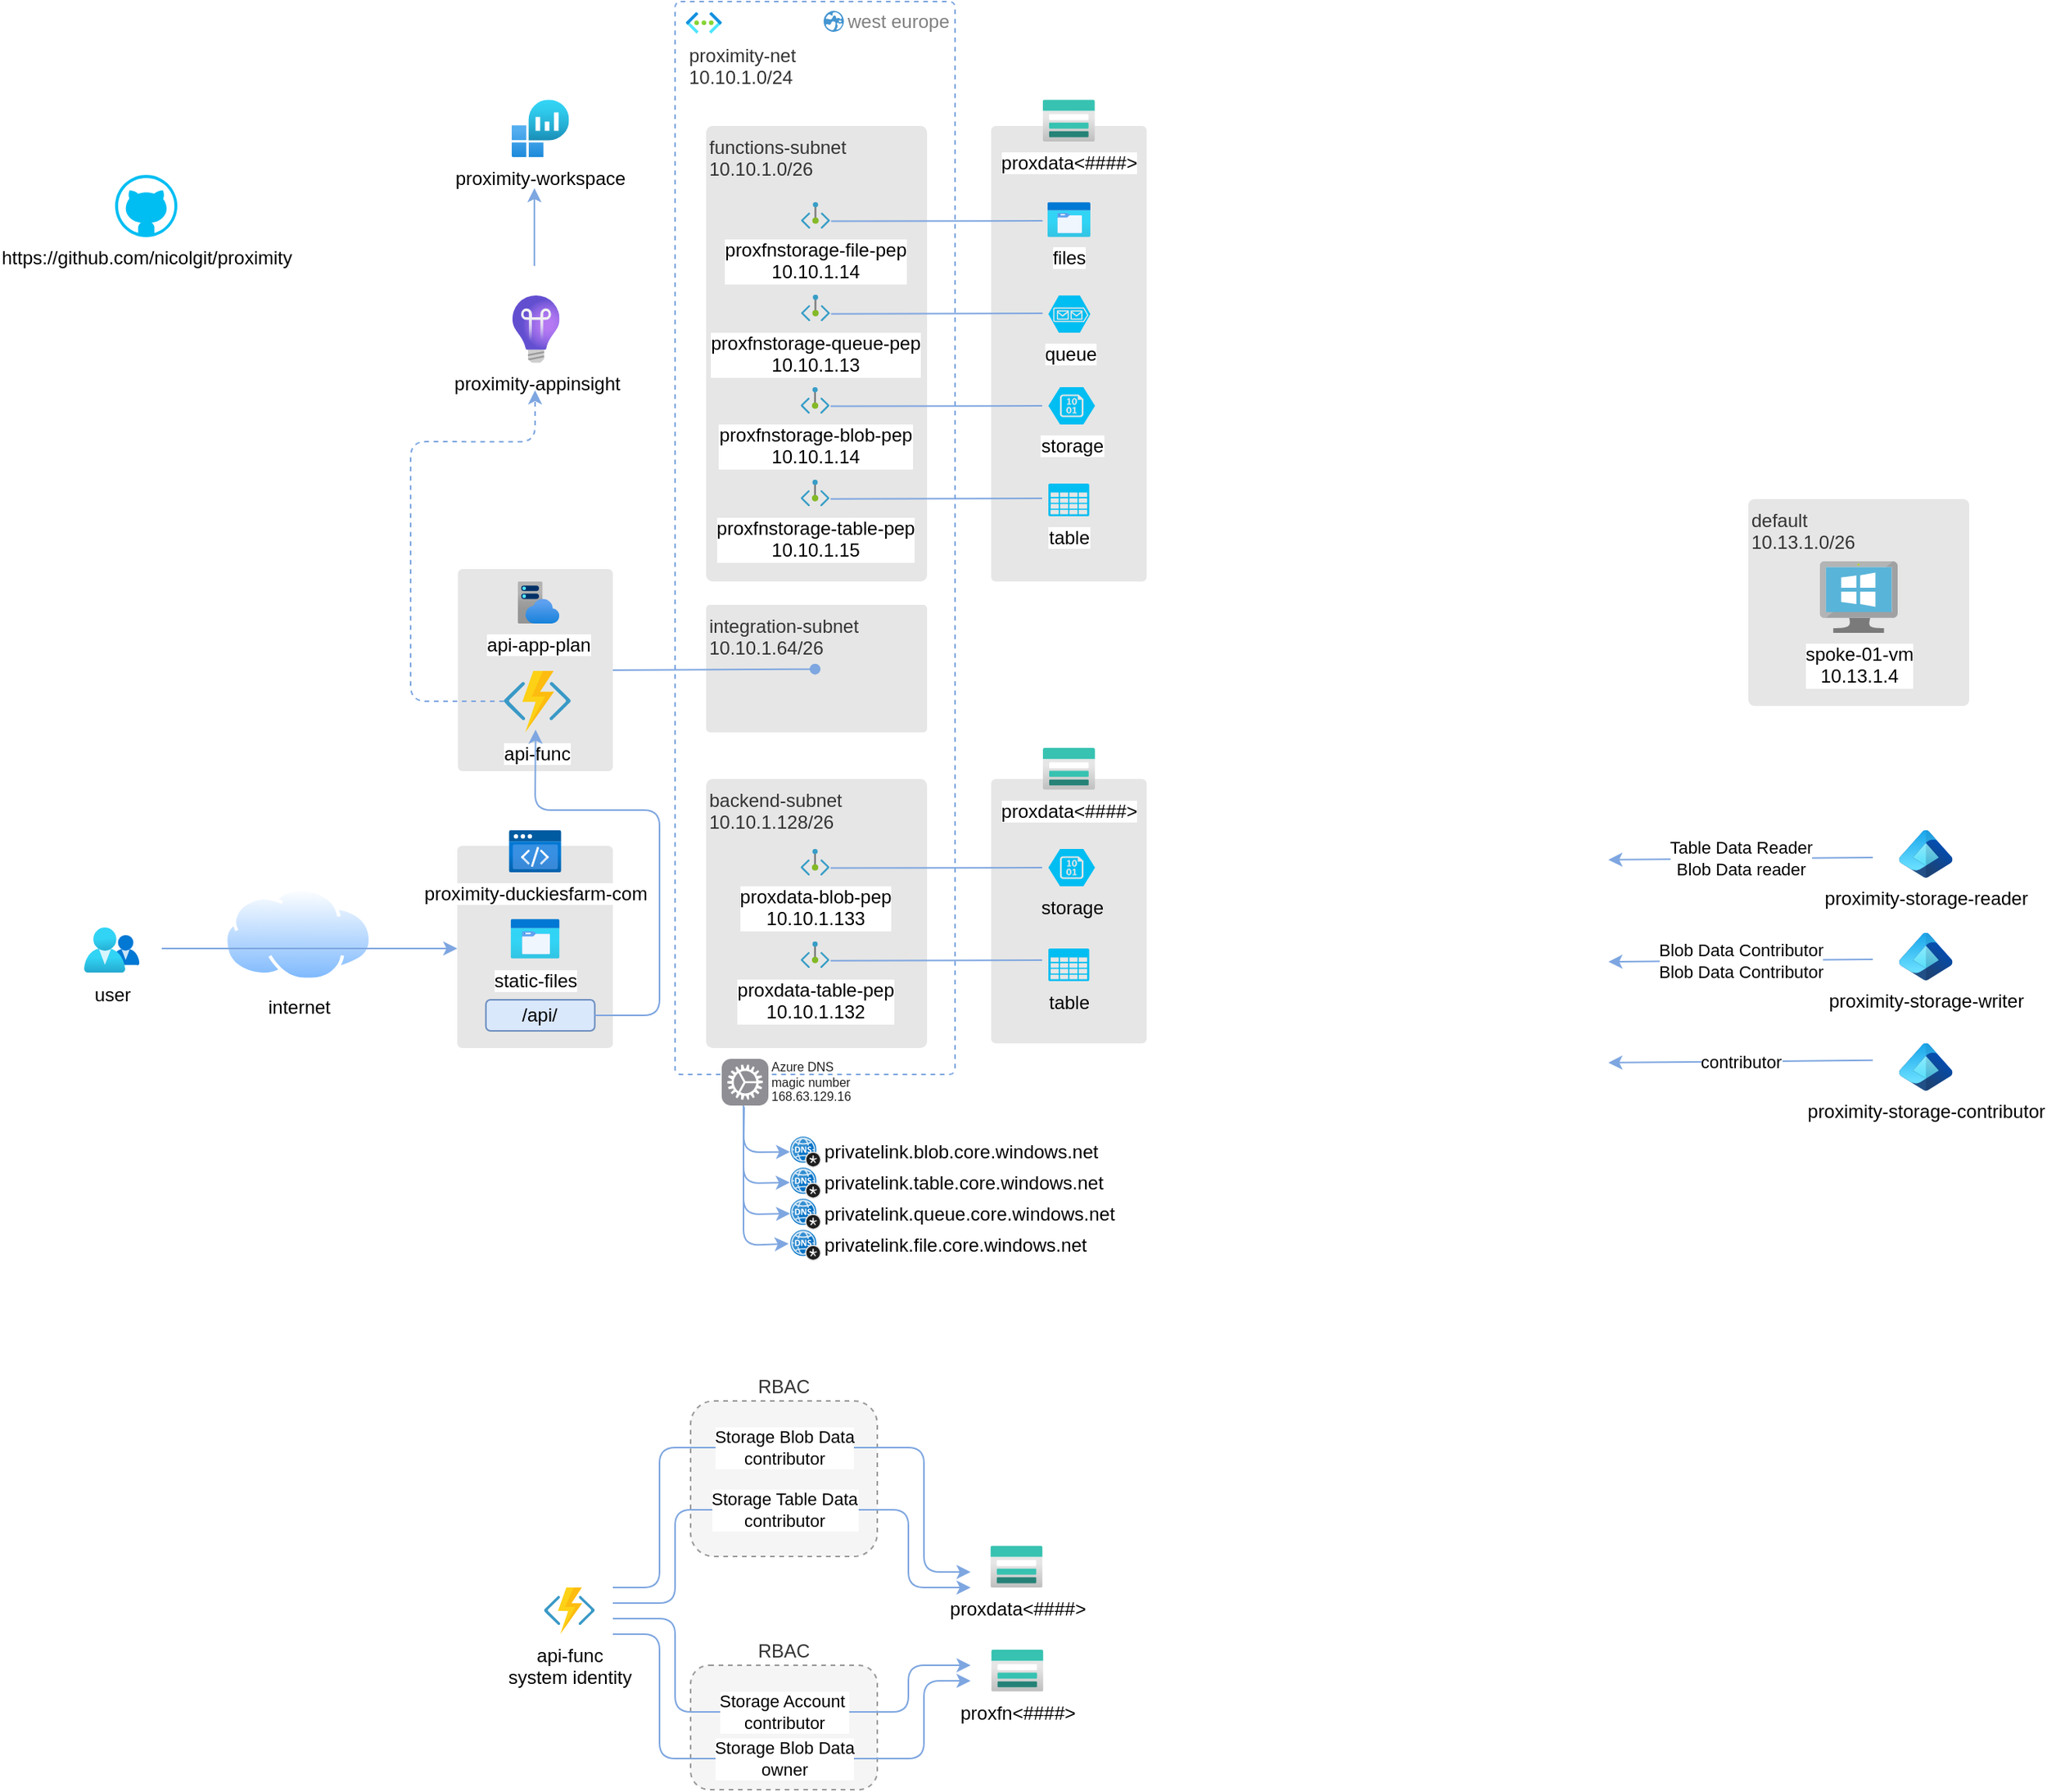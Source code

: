 <mxfile version="28.1.2">
  <diagram name="Page-1" id="o_94vid7xFebRi_YSR5-">
    <mxGraphModel dx="2177" dy="990" grid="1" gridSize="10" guides="1" tooltips="1" connect="1" arrows="1" fold="1" page="1" pageScale="1" pageWidth="827" pageHeight="1169" math="0" shadow="0">
      <root>
        <mxCell id="0" />
        <mxCell id="1" parent="0" />
        <mxCell id="HgoxtP_zVUr5RUEpUTKT-10" value="RBAC" style="rounded=1;whiteSpace=wrap;html=1;labelPosition=center;verticalLabelPosition=top;align=center;verticalAlign=bottom;fillColor=#f5f5f5;fontColor=#333333;strokeColor=#999999;dashed=1;" vertex="1" parent="1">
          <mxGeometry x="340" y="900" width="120" height="100" as="geometry" />
        </mxCell>
        <mxCell id="iYKLwUi34a5PwU0SG7X0-5" value="" style="rounded=1;whiteSpace=wrap;html=1;fontSize=12;arcSize=3;strokeColor=none;fillColor=#E6E6E6;align=left;verticalAlign=top;fontColor=#333333;fontFamily=Helvetica;" parent="1" vertex="1">
          <mxGeometry x="533.19" y="500" width="100" height="170" as="geometry" />
        </mxCell>
        <mxCell id="TZj7A_iM_BkXJGJBP_RB-16" value="" style="rounded=1;whiteSpace=wrap;html=1;fontSize=12;arcSize=3;strokeColor=none;fillColor=#E6E6E6;align=left;verticalAlign=top;fontColor=#333333;fontFamily=Helvetica;" parent="1" vertex="1">
          <mxGeometry x="190" y="543" width="100" height="130" as="geometry" />
        </mxCell>
        <mxCell id="TZj7A_iM_BkXJGJBP_RB-13" value="" style="rounded=1;whiteSpace=wrap;html=1;fontSize=12;arcSize=3;strokeColor=none;fillColor=#E6E6E6;align=left;verticalAlign=top;fontColor=#333333;fontFamily=Helvetica;" parent="1" vertex="1">
          <mxGeometry x="190.38" y="365" width="99.62" height="130" as="geometry" />
        </mxCell>
        <mxCell id="TZj7A_iM_BkXJGJBP_RB-2" value="" style="rounded=1;whiteSpace=wrap;html=1;fontSize=16;dashed=1;strokeColor=#7EA6E0;arcSize=2;fontFamily=Helvetica;" parent="1" vertex="1">
          <mxGeometry x="330" width="180" height="690" as="geometry" />
        </mxCell>
        <mxCell id="TZj7A_iM_BkXJGJBP_RB-3" value="proximity-net&lt;br&gt;10.10.1.0/24" style="aspect=fixed;html=1;points=[];align=left;image;fontSize=12;image=img/lib/azure2/networking/Virtual_Networks.svg;fontColor=#333333;fontFamily=Helvetica;" parent="1" vertex="1">
          <mxGeometry x="337" y="6.77" width="23" height="13.73" as="geometry" />
        </mxCell>
        <mxCell id="TZj7A_iM_BkXJGJBP_RB-4" value="functions-subnet&lt;br&gt;10.10.1.0/26" style="rounded=1;whiteSpace=wrap;html=1;fontSize=12;arcSize=3;strokeColor=none;fillColor=#E6E6E6;align=left;verticalAlign=top;fontColor=#333333;fontFamily=Helvetica;" parent="1" vertex="1">
          <mxGeometry x="350" y="80" width="142" height="293" as="geometry" />
        </mxCell>
        <mxCell id="TZj7A_iM_BkXJGJBP_RB-5" value="" style="group;fontFamily=Helvetica;" parent="1" vertex="1" connectable="0">
          <mxGeometry x="1020" y="320" width="142" height="133" as="geometry" />
        </mxCell>
        <mxCell id="TZj7A_iM_BkXJGJBP_RB-6" value="default&lt;br&gt;10.13.1.0/26" style="rounded=1;whiteSpace=wrap;html=1;fontSize=12;arcSize=3;strokeColor=none;fillColor=#E6E6E6;fontColor=#333333;align=left;verticalAlign=top;fontFamily=Helvetica;" parent="TZj7A_iM_BkXJGJBP_RB-5" vertex="1">
          <mxGeometry width="142" height="133" as="geometry" />
        </mxCell>
        <mxCell id="TZj7A_iM_BkXJGJBP_RB-7" value="spoke-01-vm&lt;br&gt;10.13.1.4" style="image;sketch=0;aspect=fixed;html=1;points=[];align=center;fontSize=12;image=img/lib/mscae/VirtualMachineWindows.svg;fontFamily=Helvetica;" parent="TZj7A_iM_BkXJGJBP_RB-5" vertex="1">
          <mxGeometry x="46" y="40" width="50" height="46" as="geometry" />
        </mxCell>
        <mxCell id="TZj7A_iM_BkXJGJBP_RB-8" value="west europe" style="shadow=0;dashed=0;html=1;strokeColor=none;fillColor=#4495D1;labelPosition=right;verticalLabelPosition=middle;verticalAlign=middle;align=left;outlineConnect=0;shape=mxgraph.veeam.globe;fontSize=12;fontColor=#808080;direction=south;rotation=0;fontFamily=Helvetica;" parent="1" vertex="1">
          <mxGeometry x="425.5" y="6.0" width="13" height="13.5" as="geometry" />
        </mxCell>
        <mxCell id="TZj7A_iM_BkXJGJBP_RB-9" value="integration-subnet&lt;br&gt;10.10.1.64/26" style="rounded=1;whiteSpace=wrap;html=1;fontSize=12;arcSize=3;strokeColor=none;fillColor=#E6E6E6;align=left;verticalAlign=top;fontColor=#333333;fontFamily=Helvetica;" parent="1" vertex="1">
          <mxGeometry x="350" y="388" width="142" height="82" as="geometry" />
        </mxCell>
        <mxCell id="TZj7A_iM_BkXJGJBP_RB-10" value="backend-subnet&lt;br&gt;10.10.1.128/26" style="rounded=1;whiteSpace=wrap;html=1;fontSize=12;arcSize=3;strokeColor=none;fillColor=#E6E6E6;align=left;verticalAlign=top;fontColor=#333333;fontFamily=Helvetica;" parent="1" vertex="1">
          <mxGeometry x="350" y="500" width="142" height="173" as="geometry" />
        </mxCell>
        <mxCell id="TZj7A_iM_BkXJGJBP_RB-11" value="api-func" style="image;sketch=0;aspect=fixed;html=1;points=[];align=center;fontSize=12;image=img/lib/mscae/Functions.svg;" parent="1" vertex="1">
          <mxGeometry x="220" y="430.5" width="42.93" height="39.5" as="geometry" />
        </mxCell>
        <mxCell id="TZj7A_iM_BkXJGJBP_RB-12" value="api-app-plan" style="image;aspect=fixed;html=1;points=[];align=center;fontSize=12;image=img/lib/azure2/app_services/App_Service_Plans.svg;" parent="1" vertex="1">
          <mxGeometry x="228.73" y="373" width="27" height="27" as="geometry" />
        </mxCell>
        <mxCell id="TZj7A_iM_BkXJGJBP_RB-15" value="proximity-duckiesfarm-com" style="image;aspect=fixed;html=1;points=[];align=center;fontSize=12;image=img/lib/azure2/preview/Static_Apps.svg;" parent="1" vertex="1">
          <mxGeometry x="223.13" y="533" width="33.75" height="27" as="geometry" />
        </mxCell>
        <mxCell id="TZj7A_iM_BkXJGJBP_RB-17" value="static-files" style="image;aspect=fixed;html=1;points=[];align=center;fontSize=12;image=img/lib/azure2/general/Storage_Azure_Files.svg;" parent="1" vertex="1">
          <mxGeometry x="224.28" y="590" width="31.45" height="25.56" as="geometry" />
        </mxCell>
        <mxCell id="TZj7A_iM_BkXJGJBP_RB-18" value="/api/" style="rounded=1;whiteSpace=wrap;html=1;fillColor=#dae8fc;strokeColor=#6c8ebf;" parent="1" vertex="1">
          <mxGeometry x="208.37" y="642" width="70" height="20" as="geometry" />
        </mxCell>
        <mxCell id="TZj7A_iM_BkXJGJBP_RB-19" value="internet" style="image;aspect=fixed;perimeter=ellipsePerimeter;html=1;align=center;shadow=0;dashed=0;spacingTop=3;image=img/lib/active_directory/internet_cloud.svg;" parent="1" vertex="1">
          <mxGeometry x="40" y="570" width="95.24" height="60" as="geometry" />
        </mxCell>
        <mxCell id="TZj7A_iM_BkXJGJBP_RB-20" value="" style="endArrow=classic;html=1;rounded=1;curved=0;strokeColor=#7EA6E0;" parent="1" edge="1">
          <mxGeometry width="50" height="50" relative="1" as="geometry">
            <mxPoint y="609" as="sourcePoint" />
            <mxPoint x="190" y="609" as="targetPoint" />
            <Array as="points" />
          </mxGeometry>
        </mxCell>
        <mxCell id="TZj7A_iM_BkXJGJBP_RB-21" value="user" style="image;aspect=fixed;html=1;points=[];align=center;fontSize=12;image=img/lib/azure2/management_governance/My_Customers.svg;" parent="1" vertex="1">
          <mxGeometry x="-50" y="595.56" width="35.73" height="29" as="geometry" />
        </mxCell>
        <mxCell id="TZj7A_iM_BkXJGJBP_RB-24" value="" style="endArrow=oval;html=1;rounded=1;curved=0;strokeColor=#7EA6E0;exitX=1;exitY=0.5;exitDx=0;exitDy=0;endFill=1;entryX=0.493;entryY=0.504;entryDx=0;entryDy=0;entryPerimeter=0;" parent="1" source="TZj7A_iM_BkXJGJBP_RB-13" target="TZj7A_iM_BkXJGJBP_RB-9" edge="1">
          <mxGeometry width="50" height="50" relative="1" as="geometry">
            <mxPoint x="170" y="510" as="sourcePoint" />
            <mxPoint x="350" y="455" as="targetPoint" />
            <Array as="points" />
          </mxGeometry>
        </mxCell>
        <mxCell id="TZj7A_iM_BkXJGJBP_RB-26" value="" style="endArrow=classic;html=1;rounded=1;entryX=0.474;entryY=0.956;entryDx=0;entryDy=0;entryPerimeter=0;curved=0;strokeColor=#7EA6E0;exitX=1;exitY=0.5;exitDx=0;exitDy=0;" parent="1" source="TZj7A_iM_BkXJGJBP_RB-18" target="TZj7A_iM_BkXJGJBP_RB-11" edge="1">
          <mxGeometry width="50" height="50" relative="1" as="geometry">
            <mxPoint x="240" y="330" as="sourcePoint" />
            <mxPoint x="275" y="300" as="targetPoint" />
            <Array as="points">
              <mxPoint x="320" y="652" />
              <mxPoint x="320" y="520" />
              <mxPoint x="240" y="520" />
            </Array>
          </mxGeometry>
        </mxCell>
        <mxCell id="iYKLwUi34a5PwU0SG7X0-1" value="table" style="verticalLabelPosition=bottom;html=1;verticalAlign=top;align=center;strokeColor=none;fillColor=#00BEF2;shape=mxgraph.azure.storage;pointerEvents=1;" parent="1" vertex="1">
          <mxGeometry x="570" y="609" width="26.25" height="21" as="geometry" />
        </mxCell>
        <mxCell id="iYKLwUi34a5PwU0SG7X0-2" value="storage" style="verticalLabelPosition=bottom;html=1;verticalAlign=top;align=center;strokeColor=none;fillColor=#00BEF2;shape=mxgraph.azure.storage_blob;" parent="1" vertex="1">
          <mxGeometry x="570" y="545" width="30" height="24" as="geometry" />
        </mxCell>
        <mxCell id="iYKLwUi34a5PwU0SG7X0-3" value="proxdata&amp;lt;####&amp;gt;" style="image;aspect=fixed;html=1;points=[];align=center;fontSize=12;image=img/lib/azure2/storage/Storage_Accounts.svg;" parent="1" vertex="1">
          <mxGeometry x="566.38" y="480" width="33.62" height="26.9" as="geometry" />
        </mxCell>
        <mxCell id="iYKLwUi34a5PwU0SG7X0-4" value="&lt;div&gt;proxdata-blob-pep&lt;/div&gt;&lt;div&gt;10.10.1.133&lt;/div&gt;" style="image;aspect=fixed;html=1;points=[];align=center;fontSize=12;image=img/lib/azure2/networking/Private_Endpoint.svg;" parent="1" vertex="1">
          <mxGeometry x="410.73" y="545" width="18.54" height="17" as="geometry" />
        </mxCell>
        <mxCell id="iYKLwUi34a5PwU0SG7X0-7" value="" style="endArrow=none;html=1;rounded=1;curved=0;strokeColor=#7EA6E0;exitX=0.493;exitY=0.451;exitDx=0;exitDy=0;endFill=0;exitPerimeter=0;" parent="1" edge="1">
          <mxGeometry width="50" height="50" relative="1" as="geometry">
            <mxPoint x="429.996" y="557.273" as="sourcePoint" />
            <mxPoint x="566" y="557" as="targetPoint" />
            <Array as="points" />
          </mxGeometry>
        </mxCell>
        <mxCell id="iYKLwUi34a5PwU0SG7X0-8" value="&lt;div&gt;&lt;span style=&quot;background-color: light-dark(#ffffff, var(--ge-dark-color, #121212)); color: light-dark(rgb(0, 0, 0), rgb(255, 255, 255));&quot;&gt;proxdata-table-pep&lt;/span&gt;&lt;/div&gt;&lt;div&gt;10.10.1.132&lt;/div&gt;" style="image;aspect=fixed;html=1;points=[];align=center;fontSize=12;image=img/lib/azure2/networking/Private_Endpoint.svg;" parent="1" vertex="1">
          <mxGeometry x="410.73" y="604.56" width="18.54" height="17" as="geometry" />
        </mxCell>
        <mxCell id="iYKLwUi34a5PwU0SG7X0-9" value="" style="endArrow=none;html=1;rounded=1;curved=0;strokeColor=#7EA6E0;exitX=0.493;exitY=0.451;exitDx=0;exitDy=0;endFill=0;exitPerimeter=0;" parent="1" edge="1">
          <mxGeometry width="50" height="50" relative="1" as="geometry">
            <mxPoint x="429.996" y="616.833" as="sourcePoint" />
            <mxPoint x="566" y="616.56" as="targetPoint" />
            <Array as="points" />
          </mxGeometry>
        </mxCell>
        <mxCell id="iYKLwUi34a5PwU0SG7X0-10" value="&lt;div&gt;&lt;span style=&quot;background-color: transparent; color: light-dark(rgb(0, 0, 0), rgb(255, 255, 255));&quot;&gt;https://github.com/nicolgit/proximity&lt;/span&gt;&lt;/div&gt;" style="verticalLabelPosition=bottom;html=1;verticalAlign=top;align=center;strokeColor=none;fillColor=#00BEF2;shape=mxgraph.azure.github_code;pointerEvents=1;labelPosition=center;" parent="1" vertex="1">
          <mxGeometry x="-30.0" y="111.44" width="40" height="40" as="geometry" />
        </mxCell>
        <mxCell id="GV5Pj42Ep5QnTts1L2Bw-1" value="" style="rounded=1;whiteSpace=wrap;html=1;fontSize=12;arcSize=3;strokeColor=none;fillColor=#E6E6E6;align=left;verticalAlign=top;fontColor=#333333;fontFamily=Helvetica;" parent="1" vertex="1">
          <mxGeometry x="533.19" y="80" width="100" height="293" as="geometry" />
        </mxCell>
        <mxCell id="GV5Pj42Ep5QnTts1L2Bw-2" value="table" style="verticalLabelPosition=bottom;html=1;verticalAlign=top;align=center;strokeColor=none;fillColor=#00BEF2;shape=mxgraph.azure.storage;pointerEvents=1;labelBackgroundColor=default;" parent="1" vertex="1">
          <mxGeometry x="570" y="310" width="26.25" height="21" as="geometry" />
        </mxCell>
        <mxCell id="GV5Pj42Ep5QnTts1L2Bw-3" value="storage" style="verticalLabelPosition=bottom;html=1;verticalAlign=top;align=center;strokeColor=none;fillColor=#00BEF2;shape=mxgraph.azure.storage_blob;labelBackgroundColor=default;" parent="1" vertex="1">
          <mxGeometry x="570" y="248" width="30" height="24" as="geometry" />
        </mxCell>
        <mxCell id="GV5Pj42Ep5QnTts1L2Bw-4" value="proxdata&amp;lt;####&amp;gt;" style="image;aspect=fixed;html=1;points=[];align=center;fontSize=12;image=img/lib/azure2/storage/Storage_Accounts.svg;" parent="1" vertex="1">
          <mxGeometry x="566.31" y="63.1" width="33.62" height="26.9" as="geometry" />
        </mxCell>
        <mxCell id="GV5Pj42Ep5QnTts1L2Bw-5" value="&lt;div&gt;proxfnstorage-blob-pep&lt;/div&gt;&lt;div&gt;10.10.1.14&lt;/div&gt;" style="image;aspect=fixed;html=1;points=[];align=center;fontSize=12;image=img/lib/azure2/networking/Private_Endpoint.svg;" parent="1" vertex="1">
          <mxGeometry x="410.73" y="248" width="18.54" height="17" as="geometry" />
        </mxCell>
        <mxCell id="GV5Pj42Ep5QnTts1L2Bw-6" value="" style="endArrow=none;html=1;rounded=1;curved=0;strokeColor=#7EA6E0;exitX=0.493;exitY=0.451;exitDx=0;exitDy=0;endFill=0;exitPerimeter=0;" parent="1" edge="1">
          <mxGeometry width="50" height="50" relative="1" as="geometry">
            <mxPoint x="429.996" y="260.273" as="sourcePoint" />
            <mxPoint x="566" y="260" as="targetPoint" />
            <Array as="points" />
          </mxGeometry>
        </mxCell>
        <mxCell id="GV5Pj42Ep5QnTts1L2Bw-7" value="&lt;div&gt;&lt;span style=&quot;background-color: light-dark(#ffffff, var(--ge-dark-color, #121212)); color: light-dark(rgb(0, 0, 0), rgb(255, 255, 255));&quot;&gt;proxfnstorage-table-pep&lt;/span&gt;&lt;/div&gt;&lt;div&gt;10.10.1.15&lt;/div&gt;" style="image;aspect=fixed;html=1;points=[];align=center;fontSize=12;image=img/lib/azure2/networking/Private_Endpoint.svg;" parent="1" vertex="1">
          <mxGeometry x="410.73" y="307.56" width="18.54" height="17" as="geometry" />
        </mxCell>
        <mxCell id="GV5Pj42Ep5QnTts1L2Bw-8" value="" style="endArrow=none;html=1;rounded=1;curved=0;strokeColor=#7EA6E0;exitX=0.493;exitY=0.451;exitDx=0;exitDy=0;endFill=0;exitPerimeter=0;" parent="1" edge="1">
          <mxGeometry width="50" height="50" relative="1" as="geometry">
            <mxPoint x="429.996" y="319.833" as="sourcePoint" />
            <mxPoint x="566" y="319.56" as="targetPoint" />
            <Array as="points" />
          </mxGeometry>
        </mxCell>
        <mxCell id="GV5Pj42Ep5QnTts1L2Bw-9" value="queue" style="verticalLabelPosition=bottom;html=1;verticalAlign=top;align=center;strokeColor=none;fillColor=#00BEF2;shape=mxgraph.azure.storage_queue;labelBackgroundColor=default;" parent="1" vertex="1">
          <mxGeometry x="570" y="189" width="27" height="24" as="geometry" />
        </mxCell>
        <mxCell id="GV5Pj42Ep5QnTts1L2Bw-10" value="files" style="image;aspect=fixed;html=1;points=[];align=center;fontSize=12;image=img/lib/azure2/general/Storage_Azure_Files.svg;" parent="1" vertex="1">
          <mxGeometry x="569.38" y="129" width="27.62" height="22.44" as="geometry" />
        </mxCell>
        <mxCell id="GV5Pj42Ep5QnTts1L2Bw-12" value="&lt;div&gt;proxfnstorage-file-pep&lt;/div&gt;&lt;div&gt;10.10.1.14&lt;/div&gt;" style="image;aspect=fixed;html=1;points=[];align=center;fontSize=12;image=img/lib/azure2/networking/Private_Endpoint.svg;" parent="1" vertex="1">
          <mxGeometry x="411" y="129" width="18.54" height="17" as="geometry" />
        </mxCell>
        <mxCell id="GV5Pj42Ep5QnTts1L2Bw-13" value="" style="endArrow=none;html=1;rounded=1;curved=0;strokeColor=#7EA6E0;exitX=0.493;exitY=0.451;exitDx=0;exitDy=0;endFill=0;exitPerimeter=0;" parent="1" edge="1">
          <mxGeometry width="50" height="50" relative="1" as="geometry">
            <mxPoint x="430.266" y="141.273" as="sourcePoint" />
            <mxPoint x="566.27" y="141" as="targetPoint" />
            <Array as="points" />
          </mxGeometry>
        </mxCell>
        <mxCell id="GV5Pj42Ep5QnTts1L2Bw-14" value="&lt;div&gt;&lt;span style=&quot;background-color: light-dark(#ffffff, var(--ge-dark-color, #121212)); color: light-dark(rgb(0, 0, 0), rgb(255, 255, 255));&quot;&gt;proxfnstorage-queue-pep&lt;/span&gt;&lt;/div&gt;&lt;div&gt;10.10.1.13&lt;/div&gt;" style="image;aspect=fixed;html=1;points=[];align=center;fontSize=12;image=img/lib/azure2/networking/Private_Endpoint.svg;" parent="1" vertex="1">
          <mxGeometry x="411" y="188.56" width="18.54" height="17" as="geometry" />
        </mxCell>
        <mxCell id="GV5Pj42Ep5QnTts1L2Bw-15" value="" style="endArrow=none;html=1;rounded=1;curved=0;strokeColor=#7EA6E0;exitX=0.493;exitY=0.451;exitDx=0;exitDy=0;endFill=0;exitPerimeter=0;" parent="1" edge="1">
          <mxGeometry width="50" height="50" relative="1" as="geometry">
            <mxPoint x="430.266" y="200.833" as="sourcePoint" />
            <mxPoint x="566.27" y="200.56" as="targetPoint" />
            <Array as="points" />
          </mxGeometry>
        </mxCell>
        <mxCell id="GV5Pj42Ep5QnTts1L2Bw-16" value="privatelink.blob.core.windows.net" style="image;sketch=0;aspect=fixed;html=1;points=[];align=left;fontSize=12;image=img/lib/mscae/DNS_Private_Zones.svg;labelPosition=right;verticalLabelPosition=middle;verticalAlign=middle;" parent="1" vertex="1">
          <mxGeometry x="404" y="730" width="20" height="20" as="geometry" />
        </mxCell>
        <mxCell id="GV5Pj42Ep5QnTts1L2Bw-17" value="Azure DNS magic number&lt;div&gt;168.63.129.16&lt;/div&gt;" style="html=1;strokeWidth=1;shadow=0;dashed=0;shape=mxgraph.ios7.misc.settings;fillColor=#8F8E94;strokeColor=none;buttonText=;strokeColor2=#222222;fontColor=#222222;fontSize=8;verticalLabelPosition=middle;verticalAlign=middle;align=left;sketch=0;labelPosition=right;whiteSpace=wrap;" parent="1" vertex="1">
          <mxGeometry x="360" y="680" width="30" height="30" as="geometry" />
        </mxCell>
        <mxCell id="GV5Pj42Ep5QnTts1L2Bw-18" value="privatelink.table.core.windows.net" style="image;sketch=0;aspect=fixed;html=1;points=[];align=left;fontSize=12;image=img/lib/mscae/DNS_Private_Zones.svg;labelPosition=right;verticalLabelPosition=middle;verticalAlign=middle;" parent="1" vertex="1">
          <mxGeometry x="404" y="750" width="20" height="20" as="geometry" />
        </mxCell>
        <mxCell id="GV5Pj42Ep5QnTts1L2Bw-19" value="privatelink.queue.core.windows.net" style="image;sketch=0;aspect=fixed;html=1;points=[];align=left;fontSize=12;image=img/lib/mscae/DNS_Private_Zones.svg;labelPosition=right;verticalLabelPosition=middle;verticalAlign=middle;" parent="1" vertex="1">
          <mxGeometry x="404" y="770" width="20" height="20" as="geometry" />
        </mxCell>
        <mxCell id="GV5Pj42Ep5QnTts1L2Bw-20" value="privatelink.file.core.windows.net" style="image;sketch=0;aspect=fixed;html=1;points=[];align=left;fontSize=12;image=img/lib/mscae/DNS_Private_Zones.svg;labelPosition=right;verticalLabelPosition=middle;verticalAlign=middle;" parent="1" vertex="1">
          <mxGeometry x="404" y="790" width="20" height="20" as="geometry" />
        </mxCell>
        <mxCell id="GV5Pj42Ep5QnTts1L2Bw-21" value="" style="endArrow=classic;html=1;rounded=1;curved=0;strokeColor=#7EA6E0;exitX=0.48;exitY=1.031;exitDx=0;exitDy=0;exitPerimeter=0;entryX=-0.002;entryY=0.491;entryDx=0;entryDy=0;entryPerimeter=0;" parent="1" source="GV5Pj42Ep5QnTts1L2Bw-17" target="GV5Pj42Ep5QnTts1L2Bw-16" edge="1">
          <mxGeometry width="50" height="50" relative="1" as="geometry">
            <mxPoint x="478" y="874" as="sourcePoint" />
            <mxPoint x="400" y="740" as="targetPoint" />
            <Array as="points">
              <mxPoint x="374" y="740" />
            </Array>
          </mxGeometry>
        </mxCell>
        <mxCell id="GV5Pj42Ep5QnTts1L2Bw-22" value="" style="endArrow=classic;html=1;rounded=1;curved=0;strokeColor=#7EA6E0;exitX=0.48;exitY=1.031;exitDx=0;exitDy=0;exitPerimeter=0;entryX=-0.011;entryY=0.475;entryDx=0;entryDy=0;entryPerimeter=0;" parent="1" target="GV5Pj42Ep5QnTts1L2Bw-18" edge="1">
          <mxGeometry width="50" height="50" relative="1" as="geometry">
            <mxPoint x="374" y="710" as="sourcePoint" />
            <mxPoint x="400" y="740" as="targetPoint" />
            <Array as="points">
              <mxPoint x="374" y="760" />
            </Array>
          </mxGeometry>
        </mxCell>
        <mxCell id="GV5Pj42Ep5QnTts1L2Bw-25" value="" style="endArrow=classic;html=1;rounded=1;curved=0;strokeColor=#7EA6E0;exitX=0.48;exitY=1.031;exitDx=0;exitDy=0;exitPerimeter=0;entryX=-0.002;entryY=0.477;entryDx=0;entryDy=0;entryPerimeter=0;" parent="1" target="GV5Pj42Ep5QnTts1L2Bw-19" edge="1">
          <mxGeometry width="50" height="50" relative="1" as="geometry">
            <mxPoint x="374" y="710" as="sourcePoint" />
            <mxPoint x="404" y="759" as="targetPoint" />
            <Array as="points">
              <mxPoint x="374" y="780" />
            </Array>
          </mxGeometry>
        </mxCell>
        <mxCell id="GV5Pj42Ep5QnTts1L2Bw-26" value="" style="endArrow=classic;html=1;rounded=1;curved=0;strokeColor=#7EA6E0;entryX=-0.048;entryY=0.443;entryDx=0;entryDy=0;entryPerimeter=0;" parent="1" target="GV5Pj42Ep5QnTts1L2Bw-20" edge="1">
          <mxGeometry width="50" height="50" relative="1" as="geometry">
            <mxPoint x="374" y="710" as="sourcePoint" />
            <mxPoint x="404" y="780" as="targetPoint" />
            <Array as="points">
              <mxPoint x="374" y="800" />
            </Array>
          </mxGeometry>
        </mxCell>
        <mxCell id="W8SiI3sBRh_1nAEU11s2-1" value="proximity-storage-reader" style="image;aspect=fixed;html=1;points=[];align=center;fontSize=12;image=img/lib/azure2/other/Entra_Identity.svg;" parent="1" vertex="1">
          <mxGeometry x="1117" y="533" width="34.25" height="30.44" as="geometry" />
        </mxCell>
        <mxCell id="W8SiI3sBRh_1nAEU11s2-2" value="proximity-storage-writer" style="image;aspect=fixed;html=1;points=[];align=center;fontSize=12;image=img/lib/azure2/other/Entra_Identity.svg;" parent="1" vertex="1">
          <mxGeometry x="1117" y="599" width="34.25" height="30.44" as="geometry" />
        </mxCell>
        <mxCell id="W8SiI3sBRh_1nAEU11s2-3" value="proximity-storage-contributor&lt;div&gt;&lt;br&gt;&lt;/div&gt;" style="image;aspect=fixed;html=1;points=[];align=center;fontSize=12;image=img/lib/azure2/other/Entra_Identity.svg;" parent="1" vertex="1">
          <mxGeometry x="1117" y="670" width="34.25" height="30.44" as="geometry" />
        </mxCell>
        <mxCell id="W8SiI3sBRh_1nAEU11s2-4" value="Table Data Reader&lt;div&gt;Blob Data reader&lt;/div&gt;" style="endArrow=none;html=1;rounded=1;curved=0;strokeColor=#7EA6E0;exitX=0.493;exitY=0.451;exitDx=0;exitDy=0;endFill=0;exitPerimeter=0;startArrow=classic;startFill=1;" parent="1" edge="1">
          <mxGeometry width="50" height="50" relative="1" as="geometry">
            <mxPoint x="930" y="551.993" as="sourcePoint" />
            <mxPoint x="1100" y="550.44" as="targetPoint" />
            <Array as="points" />
            <mxPoint as="offset" />
          </mxGeometry>
        </mxCell>
        <mxCell id="W8SiI3sBRh_1nAEU11s2-5" value="Blob Data Contributor&lt;div&gt;Blob Data Contributor&lt;/div&gt;" style="endArrow=none;html=1;rounded=1;curved=0;strokeColor=#7EA6E0;exitX=0.493;exitY=0.451;exitDx=0;exitDy=0;endFill=0;exitPerimeter=0;startArrow=classic;startFill=1;" parent="1" edge="1">
          <mxGeometry width="50" height="50" relative="1" as="geometry">
            <mxPoint x="930" y="617.553" as="sourcePoint" />
            <mxPoint x="1100" y="616" as="targetPoint" />
            <Array as="points" />
            <mxPoint as="offset" />
          </mxGeometry>
        </mxCell>
        <mxCell id="W8SiI3sBRh_1nAEU11s2-6" value="contributor" style="endArrow=none;html=1;rounded=1;curved=0;strokeColor=#7EA6E0;exitX=0.493;exitY=0.451;exitDx=0;exitDy=0;endFill=0;exitPerimeter=0;startArrow=classic;startFill=1;" parent="1" edge="1">
          <mxGeometry width="50" height="50" relative="1" as="geometry">
            <mxPoint x="930" y="682.443" as="sourcePoint" />
            <mxPoint x="1100" y="680.89" as="targetPoint" />
            <Array as="points" />
            <mxPoint as="offset" />
          </mxGeometry>
        </mxCell>
        <mxCell id="HgoxtP_zVUr5RUEpUTKT-1" value="proximity-appinsight" style="image;aspect=fixed;html=1;points=[];align=center;fontSize=12;image=img/lib/azure2/devops/Application_Insights.svg;" vertex="1" parent="1">
          <mxGeometry x="225.44" y="189" width="30.29" height="43.36" as="geometry" />
        </mxCell>
        <mxCell id="HgoxtP_zVUr5RUEpUTKT-2" value="proximity-workspace" style="image;aspect=fixed;html=1;points=[];align=center;fontSize=12;image=img/lib/azure2/management_governance/Log_Analytics_Workspaces.svg;" vertex="1" parent="1">
          <mxGeometry x="224.92" y="63.1" width="36.9" height="36.9" as="geometry" />
        </mxCell>
        <mxCell id="HgoxtP_zVUr5RUEpUTKT-4" value="" style="endArrow=classic;html=1;rounded=1;curved=0;strokeColor=#7EA6E0;exitX=0.297;exitY=0.654;exitDx=0;exitDy=0;exitPerimeter=0;dashed=1;" edge="1" parent="1" source="TZj7A_iM_BkXJGJBP_RB-13">
          <mxGeometry width="50" height="50" relative="1" as="geometry">
            <mxPoint x="278" y="415.15" as="sourcePoint" />
            <mxPoint x="240" y="250" as="targetPoint" />
            <Array as="points">
              <mxPoint x="160" y="450" />
              <mxPoint x="160" y="283" />
              <mxPoint x="240" y="283.15" />
            </Array>
          </mxGeometry>
        </mxCell>
        <mxCell id="HgoxtP_zVUr5RUEpUTKT-5" value="" style="endArrow=none;html=1;rounded=1;curved=0;strokeColor=#7EA6E0;endFill=0;startArrow=classic;startFill=1;" edge="1" parent="1">
          <mxGeometry width="50" height="50" relative="1" as="geometry">
            <mxPoint x="239.58" y="120" as="sourcePoint" />
            <mxPoint x="239.58" y="170" as="targetPoint" />
            <Array as="points" />
          </mxGeometry>
        </mxCell>
        <mxCell id="HgoxtP_zVUr5RUEpUTKT-6" value="api-func&lt;div&gt;system identity&lt;/div&gt;" style="image;sketch=0;aspect=fixed;html=1;points=[];align=center;fontSize=12;image=img/lib/mscae/Functions.svg;" vertex="1" parent="1">
          <mxGeometry x="245.77" y="1020" width="32.6" height="30" as="geometry" />
        </mxCell>
        <mxCell id="HgoxtP_zVUr5RUEpUTKT-7" value="proxdata&amp;lt;####&amp;gt;" style="image;aspect=fixed;html=1;points=[];align=center;fontSize=12;image=img/lib/azure2/storage/Storage_Accounts.svg;" vertex="1" parent="1">
          <mxGeometry x="532.69" y="993.1" width="33.62" height="26.9" as="geometry" />
        </mxCell>
        <mxCell id="HgoxtP_zVUr5RUEpUTKT-8" value="Storage Blob Data&lt;div&gt;contributor&lt;/div&gt;" style="endArrow=none;html=1;rounded=1;curved=0;strokeColor=#7EA6E0;endFill=0;startArrow=classic;startFill=1;" edge="1" parent="1">
          <mxGeometry width="50" height="50" relative="1" as="geometry">
            <mxPoint x="520" y="1010" as="sourcePoint" />
            <mxPoint x="290" y="1020" as="targetPoint" />
            <Array as="points">
              <mxPoint x="490" y="1010" />
              <mxPoint x="490" y="930" />
              <mxPoint x="320" y="930" />
              <mxPoint x="320" y="1020" />
            </Array>
          </mxGeometry>
        </mxCell>
        <mxCell id="HgoxtP_zVUr5RUEpUTKT-9" value="Storage Table Data&lt;div&gt;contributor&lt;/div&gt;" style="endArrow=none;html=1;rounded=1;curved=0;strokeColor=#7EA6E0;endFill=0;startArrow=classic;startFill=1;" edge="1" parent="1">
          <mxGeometry width="50" height="50" relative="1" as="geometry">
            <mxPoint x="520" y="1020" as="sourcePoint" />
            <mxPoint x="290" y="1030" as="targetPoint" />
            <Array as="points">
              <mxPoint x="480" y="1020" />
              <mxPoint x="480" y="970" />
              <mxPoint x="330" y="970" />
              <mxPoint x="330" y="1030" />
            </Array>
          </mxGeometry>
        </mxCell>
        <mxCell id="HgoxtP_zVUr5RUEpUTKT-13" value="RBAC" style="rounded=1;whiteSpace=wrap;html=1;labelPosition=center;verticalLabelPosition=top;align=center;verticalAlign=bottom;fillColor=#f5f5f5;fontColor=#333333;strokeColor=#999999;dashed=1;" vertex="1" parent="1">
          <mxGeometry x="340" y="1070" width="120" height="80" as="geometry" />
        </mxCell>
        <mxCell id="HgoxtP_zVUr5RUEpUTKT-14" value="proxfn&amp;lt;####&amp;gt;" style="image;aspect=fixed;html=1;points=[];align=center;fontSize=12;image=img/lib/azure2/storage/Storage_Accounts.svg;" vertex="1" parent="1">
          <mxGeometry x="533.19" y="1060" width="33.62" height="26.9" as="geometry" />
        </mxCell>
        <mxCell id="HgoxtP_zVUr5RUEpUTKT-15" value="Storage Account&amp;nbsp;&lt;br&gt;&lt;span style=&quot;background-color: light-dark(#ffffff, var(--ge-dark-color, #121212)); color: light-dark(rgb(0, 0, 0), rgb(255, 255, 255));&quot;&gt;contributor&lt;/span&gt;" style="endArrow=none;html=1;rounded=1;curved=0;strokeColor=#7EA6E0;endFill=0;startArrow=classic;startFill=1;" edge="1" parent="1">
          <mxGeometry x="-0.062" width="50" height="50" relative="1" as="geometry">
            <mxPoint x="520" y="1070" as="sourcePoint" />
            <mxPoint x="290" y="1040" as="targetPoint" />
            <Array as="points">
              <mxPoint x="480" y="1070" />
              <mxPoint x="480" y="1100" />
              <mxPoint x="330" y="1100" />
              <mxPoint x="330" y="1040" />
            </Array>
            <mxPoint as="offset" />
          </mxGeometry>
        </mxCell>
        <mxCell id="HgoxtP_zVUr5RUEpUTKT-16" value="Storage Blob Data&lt;div&gt;owner&lt;/div&gt;" style="endArrow=none;html=1;rounded=1;curved=0;strokeColor=#7EA6E0;endFill=0;startArrow=classic;startFill=1;" edge="1" parent="1">
          <mxGeometry x="-0.056" width="50" height="50" relative="1" as="geometry">
            <mxPoint x="520" y="1080" as="sourcePoint" />
            <mxPoint x="290" y="1050" as="targetPoint" />
            <Array as="points">
              <mxPoint x="490" y="1080" />
              <mxPoint x="490" y="1130" />
              <mxPoint x="320" y="1130" />
              <mxPoint x="320" y="1050" />
            </Array>
            <mxPoint as="offset" />
          </mxGeometry>
        </mxCell>
      </root>
    </mxGraphModel>
  </diagram>
</mxfile>
